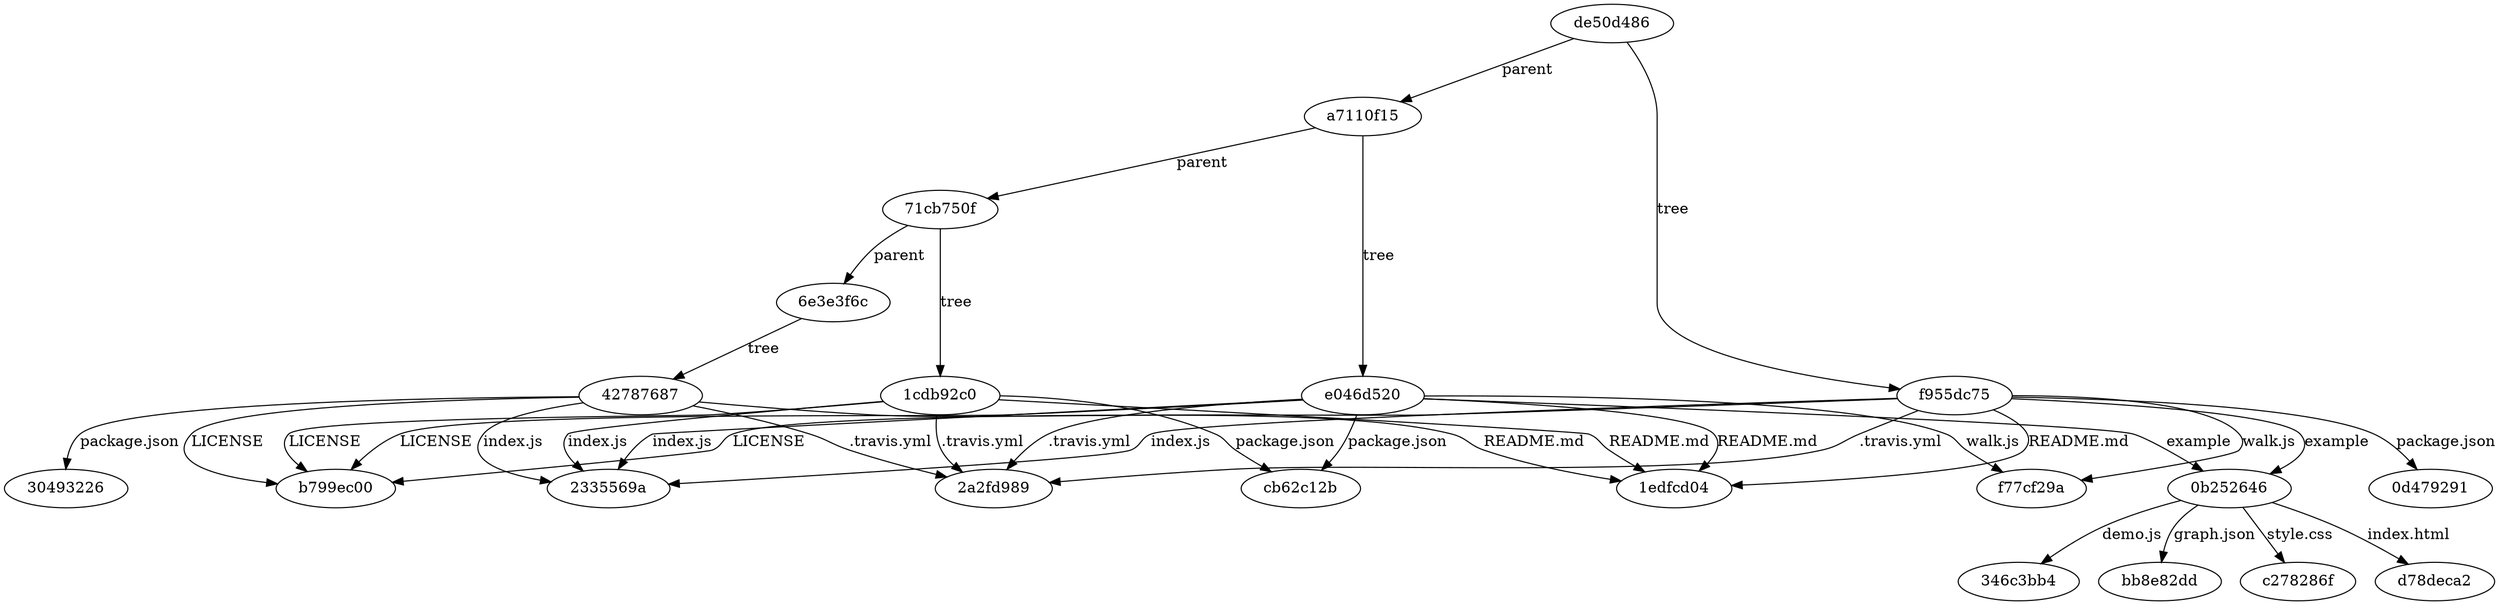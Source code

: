 digraph {
    de50d486 -> a7110f15 [label=parent]
    de50d486 -> f955dc75 [label=tree]
    a7110f15 -> "71cb750f" [label=parent]
    a7110f15 -> e046d520 [label=tree]
    f955dc75 -> "2a2fd989" [label=".travis.yml"]
    f955dc75 -> b799ec00 [label=LICENSE]
    f955dc75 -> "1edfcd04" [label="README.md"]
    f955dc75 -> "0b252646" [label=example]
    f955dc75 -> "2335569a" [label="index.js"]
    f955dc75 -> "0d479291" [label="package.json"]
    f955dc75 -> f77cf29a [label="walk.js"]
    "71cb750f" -> "6e3e3f6c" [label=parent]
    "71cb750f" -> "1cdb92c0" [label=tree]
    e046d520 -> "2a2fd989" [label=".travis.yml"]
    e046d520 -> b799ec00 [label=LICENSE]
    e046d520 -> "1edfcd04" [label="README.md"]
    e046d520 -> "0b252646" [label=example]
    e046d520 -> "2335569a" [label="index.js"]
    e046d520 -> cb62c12b [label="package.json"]
    e046d520 -> f77cf29a [label="walk.js"]
    "0b252646" -> "346c3bb4" [label="demo.js"]
    "0b252646" -> bb8e82dd [label="graph.json"]
    "0b252646" -> c278286f [label="style.css"]
    "6e3e3f6c" -> "42787687" [label=tree]
    "1cdb92c0" -> "2a2fd989" [label=".travis.yml"]
    "1cdb92c0" -> b799ec00 [label=LICENSE]
    "1cdb92c0" -> "1edfcd04" [label="README.md"]
    "1cdb92c0" -> "2335569a" [label="index.js"]
    "1cdb92c0" -> cb62c12b [label="package.json"]
    "42787687" -> "2a2fd989" [label=".travis.yml"]
    "42787687" -> b799ec00 [label=LICENSE]
    "42787687" -> "1edfcd04" [label="README.md"]
    "42787687" -> "2335569a" [label="index.js"]
    "42787687" -> "30493226" [label="package.json"]
    "0b252646" -> d78deca2 [label="index.html"]
}

